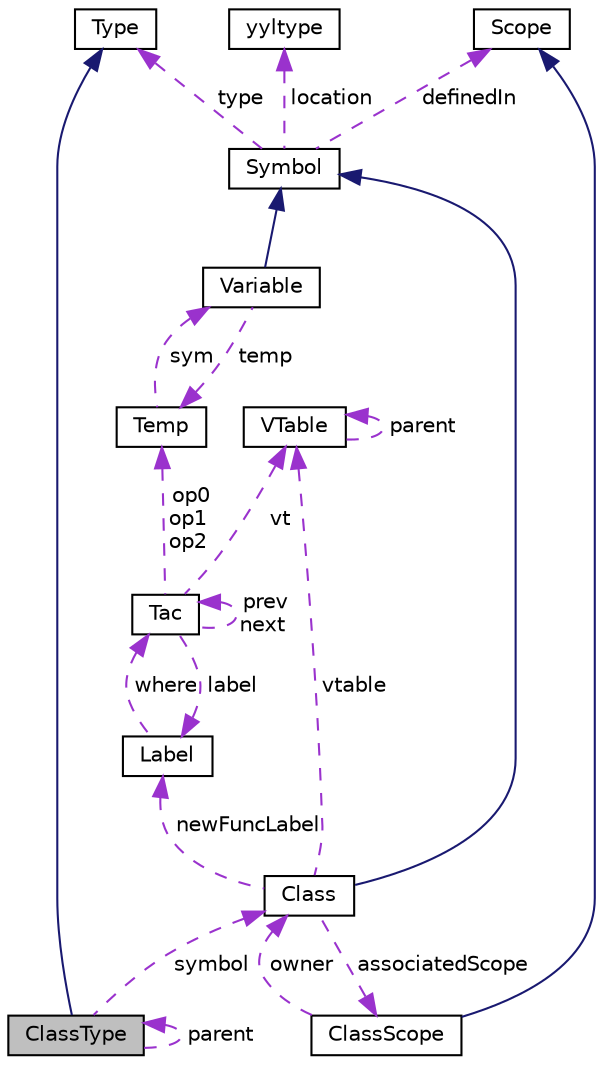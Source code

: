 digraph "ClassType"
{
 // LATEX_PDF_SIZE
  edge [fontname="Helvetica",fontsize="10",labelfontname="Helvetica",labelfontsize="10"];
  node [fontname="Helvetica",fontsize="10",shape=record];
  Node1 [label="ClassType",height=0.2,width=0.4,color="black", fillcolor="grey75", style="filled", fontcolor="black",tooltip=" "];
  Node2 -> Node1 [dir="back",color="midnightblue",fontsize="10",style="solid",fontname="Helvetica"];
  Node2 [label="Type",height=0.2,width=0.4,color="black", fillcolor="white", style="filled",URL="$classType.html",tooltip=" "];
  Node1 -> Node1 [dir="back",color="darkorchid3",fontsize="10",style="dashed",label=" parent" ,fontname="Helvetica"];
  Node3 -> Node1 [dir="back",color="darkorchid3",fontsize="10",style="dashed",label=" symbol" ,fontname="Helvetica"];
  Node3 [label="Class",height=0.2,width=0.4,color="black", fillcolor="white", style="filled",URL="$classClass.html",tooltip=" "];
  Node4 -> Node3 [dir="back",color="midnightblue",fontsize="10",style="solid",fontname="Helvetica"];
  Node4 [label="Symbol",height=0.2,width=0.4,color="black", fillcolor="white", style="filled",URL="$classSymbol.html",tooltip=" "];
  Node5 -> Node4 [dir="back",color="darkorchid3",fontsize="10",style="dashed",label=" location" ,fontname="Helvetica"];
  Node5 [label="yyltype",height=0.2,width=0.4,color="black", fillcolor="white", style="filled",URL="$structyyltype.html",tooltip="store location information"];
  Node2 -> Node4 [dir="back",color="darkorchid3",fontsize="10",style="dashed",label=" type" ,fontname="Helvetica"];
  Node6 -> Node4 [dir="back",color="darkorchid3",fontsize="10",style="dashed",label=" definedIn" ,fontname="Helvetica"];
  Node6 [label="Scope",height=0.2,width=0.4,color="black", fillcolor="white", style="filled",URL="$classScope.html",tooltip="scope interface"];
  Node7 -> Node3 [dir="back",color="darkorchid3",fontsize="10",style="dashed",label=" associatedScope" ,fontname="Helvetica"];
  Node7 [label="ClassScope",height=0.2,width=0.4,color="black", fillcolor="white", style="filled",URL="$classClassScope.html",tooltip=" "];
  Node6 -> Node7 [dir="back",color="midnightblue",fontsize="10",style="solid",fontname="Helvetica"];
  Node3 -> Node7 [dir="back",color="darkorchid3",fontsize="10",style="dashed",label=" owner" ,fontname="Helvetica"];
  Node8 -> Node3 [dir="back",color="darkorchid3",fontsize="10",style="dashed",label=" vtable" ,fontname="Helvetica"];
  Node8 [label="VTable",height=0.2,width=0.4,color="black", fillcolor="white", style="filled",URL="$classVTable.html",tooltip=" "];
  Node8 -> Node8 [dir="back",color="darkorchid3",fontsize="10",style="dashed",label=" parent" ,fontname="Helvetica"];
  Node9 -> Node3 [dir="back",color="darkorchid3",fontsize="10",style="dashed",label=" newFuncLabel" ,fontname="Helvetica"];
  Node9 [label="Label",height=0.2,width=0.4,color="black", fillcolor="white", style="filled",URL="$classLabel.html",tooltip=" "];
  Node10 -> Node9 [dir="back",color="darkorchid3",fontsize="10",style="dashed",label=" where" ,fontname="Helvetica"];
  Node10 [label="Tac",height=0.2,width=0.4,color="black", fillcolor="white", style="filled",URL="$classTac.html",tooltip=" "];
  Node10 -> Node10 [dir="back",color="darkorchid3",fontsize="10",style="dashed",label=" prev\nnext" ,fontname="Helvetica"];
  Node11 -> Node10 [dir="back",color="darkorchid3",fontsize="10",style="dashed",label=" op0\nop1\nop2" ,fontname="Helvetica"];
  Node11 [label="Temp",height=0.2,width=0.4,color="black", fillcolor="white", style="filled",URL="$classTemp.html",tooltip=" "];
  Node12 -> Node11 [dir="back",color="darkorchid3",fontsize="10",style="dashed",label=" sym" ,fontname="Helvetica"];
  Node12 [label="Variable",height=0.2,width=0.4,color="black", fillcolor="white", style="filled",URL="$classVariable.html",tooltip=" "];
  Node4 -> Node12 [dir="back",color="midnightblue",fontsize="10",style="solid",fontname="Helvetica"];
  Node11 -> Node12 [dir="back",color="darkorchid3",fontsize="10",style="dashed",label=" temp" ,fontname="Helvetica"];
  Node8 -> Node10 [dir="back",color="darkorchid3",fontsize="10",style="dashed",label=" vt" ,fontname="Helvetica"];
  Node9 -> Node10 [dir="back",color="darkorchid3",fontsize="10",style="dashed",label=" label" ,fontname="Helvetica"];
}
